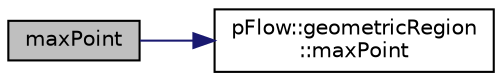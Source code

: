 digraph "maxPoint"
{
 // LATEX_PDF_SIZE
  edge [fontname="Helvetica",fontsize="10",labelfontname="Helvetica",labelfontsize="10"];
  node [fontname="Helvetica",fontsize="10",shape=record];
  rankdir="LR";
  Node1 [label="maxPoint",height=0.2,width=0.4,color="black", fillcolor="grey75", style="filled", fontcolor="black",tooltip=" "];
  Node1 -> Node2 [color="midnightblue",fontsize="10",style="solid",fontname="Helvetica"];
  Node2 [label="pFlow::geometricRegion\l::maxPoint",height=0.2,width=0.4,color="black", fillcolor="white", style="filled",URL="$classpFlow_1_1geometricRegion.html#a89e85c03719e97a2d467d635987d714f",tooltip=" "];
}
